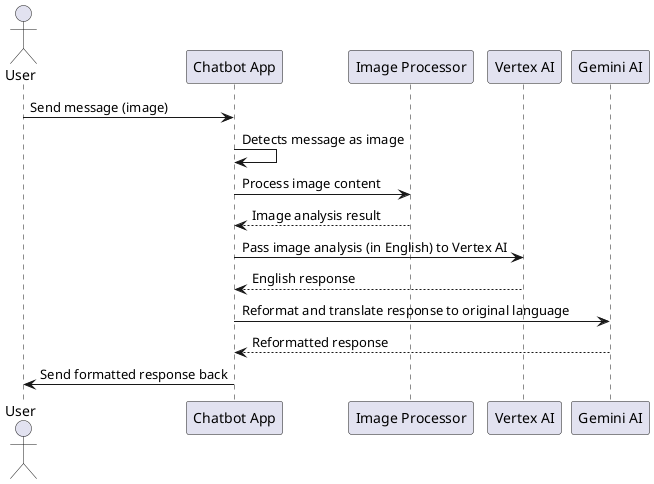 @startuml
actor User
participant "Chatbot App" as Chatbot
participant "Image Processor" as ImageProcessor
participant "Vertex AI" as Vertex
participant "Gemini AI" as Gemini

User -> Chatbot : Send message (image)
Chatbot -> Chatbot : Detects message as image
Chatbot -> ImageProcessor : Process image content
ImageProcessor --> Chatbot : Image analysis result

Chatbot -> Vertex : Pass image analysis (in English) to Vertex AI
Vertex --> Chatbot : English response

Chatbot -> Gemini : Reformat and translate response to original language
Gemini --> Chatbot : Reformatted response

Chatbot -> User : Send formatted response back
@enduml
